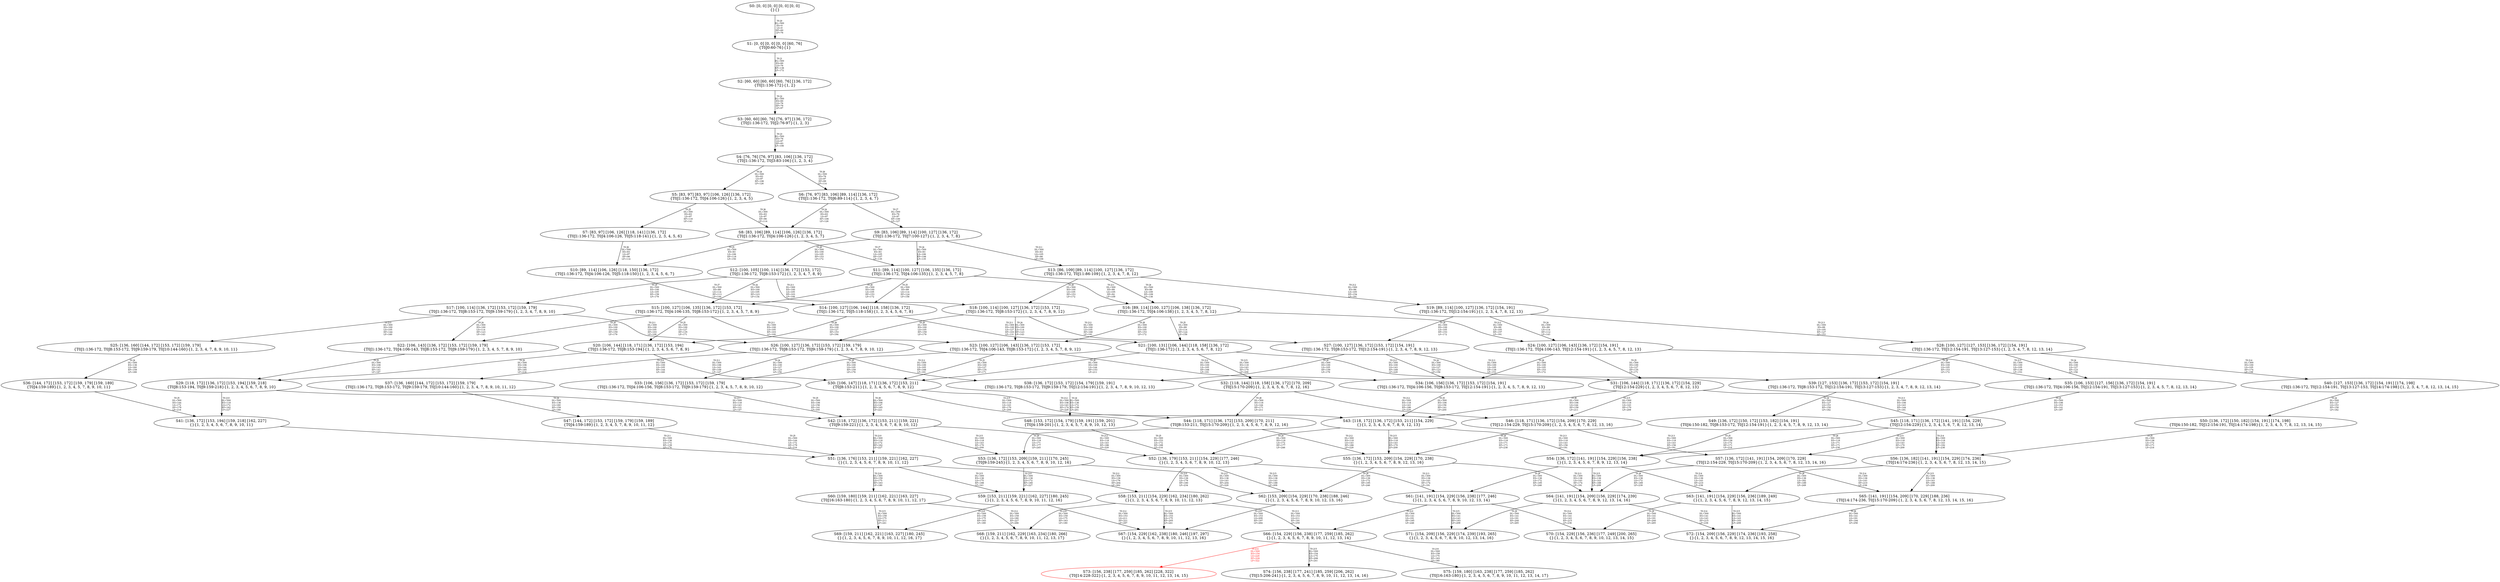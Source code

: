 digraph {
	S0[label="S0: [0, 0] [0, 0] [0, 0] [0, 0] \n{}{}"];
	S1[label="S1: [0, 0] [0, 0] [0, 0] [60, 76] \n{T0J0:60-76}{1}"];
	S2[label="S2: [60, 60] [60, 60] [60, 76] [136, 172] \n{T0J1:136-172}{1, 2}"];
	S3[label="S3: [60, 60] [60, 76] [76, 97] [136, 172] \n{T0J1:136-172, T0J2:76-97}{1, 2, 3}"];
	S4[label="S4: [76, 76] [76, 97] [83, 106] [136, 172] \n{T0J1:136-172, T0J3:83-106}{1, 2, 3, 4}"];
	S5[label="S5: [83, 97] [83, 97] [106, 126] [136, 172] \n{T0J1:136-172, T0J4:106-126}{1, 2, 3, 4, 5}"];
	S6[label="S6: [76, 97] [83, 106] [89, 114] [136, 172] \n{T0J1:136-172, T0J6:89-114}{1, 2, 3, 4, 7}"];
	S7[label="S7: [83, 97] [106, 126] [118, 141] [136, 172] \n{T0J1:136-172, T0J4:106-126, T0J5:118-141}{1, 2, 3, 4, 5, 6}"];
	S8[label="S8: [83, 106] [89, 114] [106, 126] [136, 172] \n{T0J1:136-172, T0J4:106-126}{1, 2, 3, 4, 5, 7}"];
	S9[label="S9: [83, 106] [89, 114] [100, 127] [136, 172] \n{T0J1:136-172, T0J7:100-127}{1, 2, 3, 4, 7, 8}"];
	S10[label="S10: [89, 114] [106, 126] [118, 150] [136, 172] \n{T0J1:136-172, T0J4:106-126, T0J5:118-150}{1, 2, 3, 4, 5, 6, 7}"];
	S11[label="S11: [89, 114] [100, 127] [106, 135] [136, 172] \n{T0J1:136-172, T0J4:106-135}{1, 2, 3, 4, 5, 7, 8}"];
	S12[label="S12: [100, 105] [100, 114] [136, 172] [153, 172] \n{T0J1:136-172, T0J8:153-172}{1, 2, 3, 4, 7, 8, 9}"];
	S13[label="S13: [86, 109] [89, 114] [100, 127] [136, 172] \n{T0J1:136-172, T0J11:86-109}{1, 2, 3, 4, 7, 8, 12}"];
	S14[label="S14: [100, 127] [106, 144] [118, 158] [136, 172] \n{T0J1:136-172, T0J5:118-158}{1, 2, 3, 4, 5, 6, 7, 8}"];
	S15[label="S15: [100, 127] [106, 135] [136, 172] [153, 172] \n{T0J1:136-172, T0J4:106-135, T0J8:153-172}{1, 2, 3, 4, 5, 7, 8, 9}"];
	S16[label="S16: [89, 114] [100, 127] [106, 138] [136, 172] \n{T0J1:136-172, T0J4:106-138}{1, 2, 3, 4, 5, 7, 8, 12}"];
	S17[label="S17: [100, 114] [136, 172] [153, 172] [159, 179] \n{T0J1:136-172, T0J8:153-172, T0J9:159-179}{1, 2, 3, 4, 7, 8, 9, 10}"];
	S18[label="S18: [100, 114] [100, 127] [136, 172] [153, 172] \n{T0J1:136-172, T0J8:153-172}{1, 2, 3, 4, 7, 8, 9, 12}"];
	S19[label="S19: [89, 114] [100, 127] [136, 172] [154, 191] \n{T0J1:136-172, T0J12:154-191}{1, 2, 3, 4, 7, 8, 12, 13}"];
	S20[label="S20: [106, 144] [118, 171] [136, 172] [153, 194] \n{T0J1:136-172, T0J8:153-194}{1, 2, 3, 4, 5, 6, 7, 8, 9}"];
	S21[label="S21: [100, 131] [106, 144] [118, 158] [136, 172] \n{T0J1:136-172}{1, 2, 3, 4, 5, 6, 7, 8, 12}"];
	S22[label="S22: [106, 143] [136, 172] [153, 172] [159, 179] \n{T0J1:136-172, T0J4:106-143, T0J8:153-172, T0J9:159-179}{1, 2, 3, 4, 5, 7, 8, 9, 10}"];
	S23[label="S23: [100, 127] [106, 143] [136, 172] [153, 172] \n{T0J1:136-172, T0J4:106-143, T0J8:153-172}{1, 2, 3, 4, 5, 7, 8, 9, 12}"];
	S24[label="S24: [100, 127] [106, 143] [136, 172] [154, 191] \n{T0J1:136-172, T0J4:106-143, T0J12:154-191}{1, 2, 3, 4, 5, 7, 8, 12, 13}"];
	S25[label="S25: [136, 160] [144, 172] [153, 172] [159, 179] \n{T0J1:136-172, T0J8:153-172, T0J9:159-179, T0J10:144-160}{1, 2, 3, 4, 7, 8, 9, 10, 11}"];
	S26[label="S26: [100, 127] [136, 172] [153, 172] [159, 179] \n{T0J1:136-172, T0J8:153-172, T0J9:159-179}{1, 2, 3, 4, 7, 8, 9, 10, 12}"];
	S27[label="S27: [100, 127] [136, 172] [153, 172] [154, 191] \n{T0J1:136-172, T0J8:153-172, T0J12:154-191}{1, 2, 3, 4, 7, 8, 9, 12, 13}"];
	S28[label="S28: [100, 127] [127, 153] [136, 172] [154, 191] \n{T0J1:136-172, T0J12:154-191, T0J13:127-153}{1, 2, 3, 4, 7, 8, 12, 13, 14}"];
	S29[label="S29: [118, 172] [136, 172] [153, 194] [159, 218] \n{T0J8:153-194, T0J9:159-218}{1, 2, 3, 4, 5, 6, 7, 8, 9, 10}"];
	S30[label="S30: [106, 147] [118, 171] [136, 172] [153, 211] \n{T0J8:153-211}{1, 2, 3, 4, 5, 6, 7, 8, 9, 12}"];
	S31[label="S31: [106, 144] [118, 171] [136, 172] [154, 229] \n{T0J12:154-229}{1, 2, 3, 4, 5, 6, 7, 8, 12, 13}"];
	S32[label="S32: [118, 144] [118, 158] [136, 172] [170, 209] \n{T0J15:170-209}{1, 2, 3, 4, 5, 6, 7, 8, 12, 16}"];
	S33[label="S33: [106, 156] [136, 172] [153, 172] [159, 179] \n{T0J1:136-172, T0J4:106-156, T0J8:153-172, T0J9:159-179}{1, 2, 3, 4, 5, 7, 8, 9, 10, 12}"];
	S34[label="S34: [106, 156] [136, 172] [153, 172] [154, 191] \n{T0J1:136-172, T0J4:106-156, T0J8:153-172, T0J12:154-191}{1, 2, 3, 4, 5, 7, 8, 9, 12, 13}"];
	S35[label="S35: [106, 153] [127, 156] [136, 172] [154, 191] \n{T0J1:136-172, T0J4:106-156, T0J12:154-191, T0J13:127-153}{1, 2, 3, 4, 5, 7, 8, 12, 13, 14}"];
	S36[label="S36: [144, 172] [153, 172] [159, 179] [159, 189] \n{T0J4:159-189}{1, 2, 3, 4, 5, 7, 8, 9, 10, 11}"];
	S37[label="S37: [136, 160] [144, 172] [153, 172] [159, 179] \n{T0J1:136-172, T0J8:153-172, T0J9:159-179, T0J10:144-160}{1, 2, 3, 4, 7, 8, 9, 10, 11, 12}"];
	S38[label="S38: [136, 172] [153, 172] [154, 179] [159, 191] \n{T0J1:136-172, T0J8:153-172, T0J9:159-179, T0J12:154-191}{1, 2, 3, 4, 7, 8, 9, 10, 12, 13}"];
	S39[label="S39: [127, 153] [136, 172] [153, 172] [154, 191] \n{T0J1:136-172, T0J8:153-172, T0J12:154-191, T0J13:127-153}{1, 2, 3, 4, 7, 8, 9, 12, 13, 14}"];
	S40[label="S40: [127, 153] [136, 172] [154, 191] [174, 198] \n{T0J1:136-172, T0J12:154-191, T0J13:127-153, T0J14:174-198}{1, 2, 3, 4, 7, 8, 12, 13, 14, 15}"];
	S41[label="S41: [136, 172] [153, 194] [159, 218] [162, 227] \n{}{1, 2, 3, 4, 5, 6, 7, 8, 9, 10, 11}"];
	S42[label="S42: [118, 172] [136, 172] [153, 211] [159, 221] \n{T0J9:159-221}{1, 2, 3, 4, 5, 6, 7, 8, 9, 10, 12}"];
	S43[label="S43: [118, 172] [136, 172] [153, 211] [154, 229] \n{}{1, 2, 3, 4, 5, 6, 7, 8, 9, 12, 13}"];
	S44[label="S44: [118, 171] [136, 172] [153, 209] [170, 211] \n{T0J8:153-211, T0J15:170-209}{1, 2, 3, 4, 5, 6, 7, 8, 9, 12, 16}"];
	S45[label="S45: [118, 171] [136, 172] [141, 191] [154, 229] \n{T0J12:154-229}{1, 2, 3, 4, 5, 6, 7, 8, 12, 13, 14}"];
	S46[label="S46: [118, 171] [136, 172] [154, 209] [170, 229] \n{T0J12:154-229, T0J15:170-209}{1, 2, 3, 4, 5, 6, 7, 8, 12, 13, 16}"];
	S47[label="S47: [144, 172] [153, 172] [159, 179] [159, 189] \n{T0J4:159-189}{1, 2, 3, 4, 5, 7, 8, 9, 10, 11, 12}"];
	S48[label="S48: [153, 172] [154, 179] [159, 191] [159, 201] \n{T0J4:159-201}{1, 2, 3, 4, 5, 7, 8, 9, 10, 12, 13}"];
	S49[label="S49: [136, 172] [150, 172] [153, 182] [154, 191] \n{T0J4:150-182, T0J8:153-172, T0J12:154-191}{1, 2, 3, 4, 5, 7, 8, 9, 12, 13, 14}"];
	S50[label="S50: [136, 172] [150, 182] [154, 191] [174, 198] \n{T0J4:150-182, T0J12:154-191, T0J14:174-198}{1, 2, 3, 4, 5, 7, 8, 12, 13, 14, 15}"];
	S51[label="S51: [136, 176] [153, 211] [159, 221] [162, 227] \n{}{1, 2, 3, 4, 5, 6, 7, 8, 9, 10, 11, 12}"];
	S52[label="S52: [136, 179] [153, 211] [154, 229] [177, 246] \n{}{1, 2, 3, 4, 5, 6, 7, 8, 9, 10, 12, 13}"];
	S53[label="S53: [136, 172] [153, 209] [159, 211] [170, 245] \n{T0J9:159-245}{1, 2, 3, 4, 5, 6, 7, 8, 9, 10, 12, 16}"];
	S54[label="S54: [136, 172] [141, 191] [154, 229] [156, 238] \n{}{1, 2, 3, 4, 5, 6, 7, 8, 9, 12, 13, 14}"];
	S55[label="S55: [136, 172] [153, 209] [154, 229] [170, 238] \n{}{1, 2, 3, 4, 5, 6, 7, 8, 9, 12, 13, 16}"];
	S56[label="S56: [136, 182] [141, 191] [154, 229] [174, 236] \n{T0J14:174-236}{1, 2, 3, 4, 5, 6, 7, 8, 12, 13, 14, 15}"];
	S57[label="S57: [136, 172] [141, 191] [154, 209] [170, 229] \n{T0J12:154-229, T0J15:170-209}{1, 2, 3, 4, 5, 6, 7, 8, 12, 13, 14, 16}"];
	S58[label="S58: [153, 211] [154, 229] [162, 234] [180, 262] \n{}{1, 2, 3, 4, 5, 6, 7, 8, 9, 10, 11, 12, 13}"];
	S59[label="S59: [153, 211] [159, 221] [162, 227] [180, 245] \n{}{1, 2, 3, 4, 5, 6, 7, 8, 9, 10, 11, 12, 16}"];
	S60[label="S60: [159, 180] [159, 211] [162, 221] [163, 227] \n{T0J16:163-180}{1, 2, 3, 4, 5, 6, 7, 8, 9, 10, 11, 12, 17}"];
	S61[label="S61: [141, 191] [154, 229] [156, 238] [177, 246] \n{}{1, 2, 3, 4, 5, 6, 7, 8, 9, 10, 12, 13, 14}"];
	S62[label="S62: [153, 209] [154, 229] [170, 238] [188, 246] \n{}{1, 2, 3, 4, 5, 6, 7, 8, 9, 10, 12, 13, 16}"];
	S63[label="S63: [141, 191] [154, 229] [156, 236] [189, 249] \n{}{1, 2, 3, 4, 5, 6, 7, 8, 9, 12, 13, 14, 15}"];
	S64[label="S64: [141, 191] [154, 209] [156, 229] [174, 239] \n{}{1, 2, 3, 4, 5, 6, 7, 8, 9, 12, 13, 14, 16}"];
	S65[label="S65: [141, 191] [154, 209] [170, 229] [188, 236] \n{T0J14:174-236, T0J15:170-209}{1, 2, 3, 4, 5, 6, 7, 8, 12, 13, 14, 15, 16}"];
	S66[label="S66: [154, 229] [156, 238] [177, 259] [185, 262] \n{}{1, 2, 3, 4, 5, 6, 7, 8, 9, 10, 11, 12, 13, 14}"];
	S67[label="S67: [154, 229] [162, 238] [180, 246] [197, 297] \n{}{1, 2, 3, 4, 5, 6, 7, 8, 9, 10, 11, 12, 13, 16}"];
	S68[label="S68: [159, 211] [162, 229] [163, 234] [180, 266] \n{}{1, 2, 3, 4, 5, 6, 7, 8, 9, 10, 11, 12, 13, 17}"];
	S69[label="S69: [159, 211] [162, 221] [163, 227] [180, 245] \n{}{1, 2, 3, 4, 5, 6, 7, 8, 9, 10, 11, 12, 16, 17}"];
	S70[label="S70: [154, 229] [156, 236] [177, 249] [200, 265] \n{}{1, 2, 3, 4, 5, 6, 7, 8, 9, 10, 12, 13, 14, 15}"];
	S71[label="S71: [154, 209] [156, 229] [174, 239] [193, 265] \n{}{1, 2, 3, 4, 5, 6, 7, 8, 9, 10, 12, 13, 14, 16}"];
	S72[label="S72: [154, 209] [156, 229] [174, 236] [193, 258] \n{}{1, 2, 3, 4, 5, 6, 7, 8, 9, 12, 13, 14, 15, 16}"];
	S73[label="S73: [156, 238] [177, 259] [185, 262] [228, 322] \n{T0J14:228-322}{1, 2, 3, 4, 5, 6, 7, 8, 9, 10, 11, 12, 13, 14, 15}"];
	S74[label="S74: [156, 238] [177, 241] [185, 259] [206, 262] \n{T0J15:206-241}{1, 2, 3, 4, 5, 6, 7, 8, 9, 10, 11, 12, 13, 14, 16}"];
	S75[label="S75: [159, 180] [163, 238] [177, 259] [185, 262] \n{T0J16:163-180}{1, 2, 3, 4, 5, 6, 7, 8, 9, 10, 11, 12, 13, 14, 17}"];
	S0 -> S1[label="T0 J0\nDL=300\nES=0\nLS=0\nEF=60\nLF=76",fontsize=8];
	S1 -> S2[label="T0 J1\nDL=300\nES=60\nLS=76\nEF=136\nLF=172",fontsize=8];
	S2 -> S3[label="T0 J2\nDL=300\nES=60\nLS=76\nEF=76\nLF=97",fontsize=8];
	S3 -> S4[label="T0 J3\nDL=300\nES=76\nLS=97\nEF=83\nLF=106",fontsize=8];
	S4 -> S5[label="T0 J4\nDL=300\nES=83\nLS=97\nEF=106\nLF=126",fontsize=8];
	S4 -> S6[label="T0 J6\nDL=300\nES=76\nLS=97\nEF=89\nLF=114",fontsize=8];
	S5 -> S7[label="T0 J5\nDL=300\nES=83\nLS=97\nEF=118\nLF=141",fontsize=8];
	S5 -> S8[label="T0 J6\nDL=300\nES=83\nLS=97\nEF=96\nLF=114",fontsize=8];
	S6 -> S8[label="T0 J4\nDL=300\nES=83\nLS=97\nEF=106\nLF=126",fontsize=8];
	S6 -> S9[label="T0 J7\nDL=300\nES=76\nLS=97\nEF=100\nLF=127",fontsize=8];
	S7 -> S10[label="T0 J6\nDL=300\nES=83\nLS=97\nEF=96\nLF=114",fontsize=8];
	S8 -> S10[label="T0 J5\nDL=300\nES=83\nLS=106\nEF=118\nLF=150",fontsize=8];
	S8 -> S11[label="T0 J7\nDL=300\nES=83\nLS=105\nEF=107\nLF=135",fontsize=8];
	S9 -> S11[label="T0 J4\nDL=300\nES=83\nLS=106\nEF=106\nLF=135",fontsize=8];
	S9 -> S12[label="T0 J8\nDL=300\nES=100\nLS=105\nEF=153\nLF=172",fontsize=8];
	S9 -> S13[label="T0 J11\nDL=300\nES=83\nLS=105\nEF=86\nLF=109",fontsize=8];
	S10 -> S14[label="T0 J7\nDL=300\nES=89\nLS=114\nEF=113\nLF=144",fontsize=8];
	S11 -> S14[label="T0 J5\nDL=300\nES=89\nLS=114\nEF=124\nLF=158",fontsize=8];
	S11 -> S15[label="T0 J8\nDL=300\nES=100\nLS=105\nEF=153\nLF=172",fontsize=8];
	S11 -> S16[label="T0 J11\nDL=300\nES=89\nLS=105\nEF=92\nLF=109",fontsize=8];
	S12 -> S15[label="T0 J4\nDL=300\nES=100\nLS=105\nEF=123\nLF=134",fontsize=8];
	S12 -> S17[label="T0 J9\nDL=300\nES=100\nLS=105\nEF=159\nLF=179",fontsize=8];
	S12 -> S18[label="T0 J11\nDL=300\nES=100\nLS=105\nEF=103\nLF=109",fontsize=8];
	S13 -> S16[label="T0 J4\nDL=300\nES=86\nLS=109\nEF=109\nLF=138",fontsize=8];
	S13 -> S18[label="T0 J8\nDL=300\nES=100\nLS=105\nEF=153\nLF=172",fontsize=8];
	S13 -> S19[label="T0 J12\nDL=300\nES=86\nLS=105\nEF=154\nLF=191",fontsize=8];
	S14 -> S20[label="T0 J8\nDL=300\nES=100\nLS=127\nEF=153\nLF=194",fontsize=8];
	S14 -> S21[label="T0 J11\nDL=300\nES=100\nLS=127\nEF=103\nLF=131",fontsize=8];
	S15 -> S20[label="T0 J5\nDL=300\nES=100\nLS=127\nEF=135\nLF=171",fontsize=8];
	S15 -> S22[label="T0 J9\nDL=300\nES=100\nLS=105\nEF=159\nLF=179",fontsize=8];
	S15 -> S23[label="T0 J11\nDL=300\nES=100\nLS=105\nEF=103\nLF=109",fontsize=8];
	S16 -> S21[label="T0 J5\nDL=300\nES=89\nLS=114\nEF=124\nLF=158",fontsize=8];
	S16 -> S23[label="T0 J8\nDL=300\nES=100\nLS=105\nEF=153\nLF=172",fontsize=8];
	S16 -> S24[label="T0 J12\nDL=300\nES=89\nLS=105\nEF=157\nLF=191",fontsize=8];
	S17 -> S22[label="T0 J4\nDL=300\nES=100\nLS=114\nEF=123\nLF=143",fontsize=8];
	S17 -> S25[label="T0 J10\nDL=300\nES=100\nLS=105\nEF=144\nLF=160",fontsize=8];
	S17 -> S26[label="T0 J11\nDL=300\nES=100\nLS=105\nEF=103\nLF=109",fontsize=8];
	S18 -> S23[label="T0 J4\nDL=300\nES=100\nLS=114\nEF=123\nLF=143",fontsize=8];
	S18 -> S26[label="T0 J9\nDL=300\nES=100\nLS=105\nEF=159\nLF=179",fontsize=8];
	S18 -> S27[label="T0 J12\nDL=300\nES=100\nLS=105\nEF=168\nLF=191",fontsize=8];
	S19 -> S24[label="T0 J4\nDL=300\nES=89\nLS=114\nEF=112\nLF=143",fontsize=8];
	S19 -> S27[label="T0 J8\nDL=300\nES=100\nLS=105\nEF=153\nLF=172",fontsize=8];
	S19 -> S28[label="T0 J13\nDL=300\nES=89\nLS=105\nEF=127\nLF=153",fontsize=8];
	S20 -> S29[label="T0 J9\nDL=300\nES=106\nLS=144\nEF=165\nLF=218",fontsize=8];
	S20 -> S30[label="T0 J11\nDL=300\nES=106\nLS=143\nEF=109\nLF=147",fontsize=8];
	S21 -> S30[label="T0 J8\nDL=300\nES=100\nLS=144\nEF=153\nLF=211",fontsize=8];
	S21 -> S31[label="T0 J12\nDL=300\nES=100\nLS=143\nEF=168\nLF=229",fontsize=8];
	S21 -> S32[label="T0 J15\nDL=300\nES=118\nLS=143\nEF=170\nLF=209",fontsize=8];
	S22 -> S29[label="T0 J5\nDL=300\nES=106\nLS=143\nEF=141\nLF=187",fontsize=8];
	S23 -> S30[label="T0 J5\nDL=300\nES=100\nLS=127\nEF=135\nLF=171",fontsize=8];
	S23 -> S33[label="T0 J9\nDL=300\nES=100\nLS=105\nEF=159\nLF=179",fontsize=8];
	S23 -> S34[label="T0 J12\nDL=300\nES=100\nLS=105\nEF=168\nLF=191",fontsize=8];
	S24 -> S31[label="T0 J5\nDL=300\nES=100\nLS=127\nEF=135\nLF=171",fontsize=8];
	S24 -> S34[label="T0 J8\nDL=300\nES=100\nLS=105\nEF=153\nLF=172",fontsize=8];
	S24 -> S35[label="T0 J13\nDL=300\nES=100\nLS=105\nEF=138\nLF=153",fontsize=8];
	S25 -> S36[label="T0 J4\nDL=300\nES=136\nLS=160\nEF=159\nLF=189",fontsize=8];
	S26 -> S33[label="T0 J4\nDL=300\nES=100\nLS=127\nEF=123\nLF=156",fontsize=8];
	S26 -> S37[label="T0 J10\nDL=300\nES=100\nLS=105\nEF=144\nLF=160",fontsize=8];
	S26 -> S38[label="T0 J12\nDL=300\nES=100\nLS=105\nEF=168\nLF=191",fontsize=8];
	S27 -> S34[label="T0 J4\nDL=300\nES=100\nLS=127\nEF=123\nLF=156",fontsize=8];
	S27 -> S38[label="T0 J9\nDL=300\nES=100\nLS=105\nEF=159\nLF=179",fontsize=8];
	S27 -> S39[label="T0 J13\nDL=300\nES=100\nLS=105\nEF=138\nLF=153",fontsize=8];
	S28 -> S35[label="T0 J4\nDL=300\nES=100\nLS=127\nEF=123\nLF=156",fontsize=8];
	S28 -> S39[label="T0 J8\nDL=300\nES=100\nLS=105\nEF=153\nLF=172",fontsize=8];
	S28 -> S40[label="T0 J14\nDL=300\nES=100\nLS=105\nEF=174\nLF=198",fontsize=8];
	S29 -> S41[label="T0 J10\nDL=300\nES=118\nLS=172\nEF=162\nLF=227",fontsize=8];
	S29 -> S42[label="T0 J11\nDL=300\nES=118\nLS=143\nEF=121\nLF=147",fontsize=8];
	S30 -> S42[label="T0 J9\nDL=300\nES=106\nLS=147\nEF=165\nLF=221",fontsize=8];
	S30 -> S43[label="T0 J12\nDL=300\nES=106\nLS=143\nEF=174\nLF=229",fontsize=8];
	S30 -> S44[label="T0 J15\nDL=300\nES=118\nLS=143\nEF=170\nLF=209",fontsize=8];
	S31 -> S43[label="T0 J8\nDL=300\nES=106\nLS=144\nEF=159\nLF=211",fontsize=8];
	S31 -> S45[label="T0 J13\nDL=300\nES=106\nLS=143\nEF=144\nLF=191",fontsize=8];
	S31 -> S46[label="T0 J15\nDL=300\nES=118\nLS=143\nEF=170\nLF=209",fontsize=8];
	S32 -> S44[label="T0 J8\nDL=300\nES=118\nLS=144\nEF=171\nLF=211",fontsize=8];
	S32 -> S46[label="T0 J12\nDL=300\nES=118\nLS=143\nEF=186\nLF=229",fontsize=8];
	S33 -> S42[label="T0 J5\nDL=300\nES=106\nLS=156\nEF=141\nLF=200",fontsize=8];
	S34 -> S43[label="T0 J5\nDL=300\nES=106\nLS=156\nEF=141\nLF=200",fontsize=8];
	S35 -> S45[label="T0 J5\nDL=300\nES=106\nLS=153\nEF=141\nLF=197",fontsize=8];
	S36 -> S41[label="T0 J5\nDL=300\nES=144\nLS=172\nEF=179\nLF=216",fontsize=8];
	S37 -> S47[label="T0 J4\nDL=300\nES=136\nLS=160\nEF=159\nLF=189",fontsize=8];
	S38 -> S48[label="T0 J4\nDL=300\nES=136\nLS=172\nEF=159\nLF=201",fontsize=8];
	S39 -> S49[label="T0 J4\nDL=300\nES=127\nLS=153\nEF=150\nLF=182",fontsize=8];
	S40 -> S50[label="T0 J4\nDL=300\nES=127\nLS=153\nEF=150\nLF=182",fontsize=8];
	S41 -> S51[label="T0 J11\nDL=300\nES=136\nLS=172\nEF=139\nLF=176",fontsize=8];
	S42 -> S51[label="T0 J10\nDL=300\nES=118\nLS=172\nEF=162\nLF=227",fontsize=8];
	S42 -> S52[label="T0 J12\nDL=300\nES=118\nLS=143\nEF=186\nLF=229",fontsize=8];
	S42 -> S53[label="T0 J15\nDL=300\nES=118\nLS=143\nEF=170\nLF=209",fontsize=8];
	S43 -> S52[label="T0 J9\nDL=300\nES=118\nLS=172\nEF=177\nLF=246",fontsize=8];
	S43 -> S54[label="T0 J13\nDL=300\nES=118\nLS=143\nEF=156\nLF=191",fontsize=8];
	S43 -> S55[label="T0 J15\nDL=300\nES=118\nLS=143\nEF=170\nLF=209",fontsize=8];
	S44 -> S53[label="T0 J9\nDL=300\nES=118\nLS=171\nEF=177\nLF=245",fontsize=8];
	S44 -> S55[label="T0 J12\nDL=300\nES=118\nLS=143\nEF=186\nLF=229",fontsize=8];
	S45 -> S54[label="T0 J8\nDL=300\nES=118\nLS=171\nEF=171\nLF=238",fontsize=8];
	S45 -> S56[label="T0 J14\nDL=300\nES=118\nLS=143\nEF=192\nLF=236",fontsize=8];
	S45 -> S57[label="T0 J15\nDL=300\nES=118\nLS=143\nEF=170\nLF=209",fontsize=8];
	S46 -> S55[label="T0 J8\nDL=300\nES=118\nLS=171\nEF=171\nLF=238",fontsize=8];
	S46 -> S57[label="T0 J13\nDL=300\nES=118\nLS=143\nEF=156\nLF=191",fontsize=8];
	S47 -> S51[label="T0 J5\nDL=300\nES=144\nLS=172\nEF=179\nLF=216",fontsize=8];
	S48 -> S52[label="T0 J5\nDL=300\nES=153\nLS=172\nEF=188\nLF=216",fontsize=8];
	S49 -> S54[label="T0 J5\nDL=300\nES=136\nLS=172\nEF=171\nLF=216",fontsize=8];
	S50 -> S56[label="T0 J5\nDL=300\nES=136\nLS=172\nEF=171\nLF=216",fontsize=8];
	S51 -> S58[label="T0 J12\nDL=300\nES=136\nLS=176\nEF=204\nLF=262",fontsize=8];
	S51 -> S59[label="T0 J15\nDL=300\nES=136\nLS=175\nEF=188\nLF=241",fontsize=8];
	S51 -> S60[label="T0 J16\nDL=300\nES=159\nLS=175\nEF=163\nLF=180",fontsize=8];
	S52 -> S58[label="T0 J10\nDL=300\nES=136\nLS=179\nEF=180\nLF=234",fontsize=8];
	S52 -> S61[label="T0 J13\nDL=300\nES=136\nLS=143\nEF=174\nLF=191",fontsize=8];
	S52 -> S62[label="T0 J15\nDL=300\nES=136\nLS=143\nEF=188\nLF=209",fontsize=8];
	S53 -> S59[label="T0 J10\nDL=300\nES=136\nLS=172\nEF=180\nLF=227",fontsize=8];
	S53 -> S62[label="T0 J12\nDL=300\nES=136\nLS=143\nEF=204\nLF=229",fontsize=8];
	S54 -> S61[label="T0 J9\nDL=300\nES=136\nLS=172\nEF=195\nLF=246",fontsize=8];
	S54 -> S63[label="T0 J14\nDL=300\nES=136\nLS=143\nEF=210\nLF=236",fontsize=8];
	S54 -> S64[label="T0 J15\nDL=300\nES=136\nLS=143\nEF=188\nLF=209",fontsize=8];
	S55 -> S62[label="T0 J9\nDL=300\nES=136\nLS=172\nEF=195\nLF=246",fontsize=8];
	S55 -> S64[label="T0 J13\nDL=300\nES=136\nLS=143\nEF=174\nLF=191",fontsize=8];
	S56 -> S63[label="T0 J8\nDL=300\nES=136\nLS=182\nEF=189\nLF=249",fontsize=8];
	S56 -> S65[label="T0 J15\nDL=300\nES=136\nLS=143\nEF=188\nLF=209",fontsize=8];
	S57 -> S64[label="T0 J8\nDL=300\nES=136\nLS=172\nEF=189\nLF=239",fontsize=8];
	S57 -> S65[label="T0 J14\nDL=300\nES=136\nLS=143\nEF=210\nLF=236",fontsize=8];
	S58 -> S66[label="T0 J13\nDL=300\nES=153\nLS=211\nEF=191\nLF=259",fontsize=8];
	S58 -> S67[label="T0 J15\nDL=300\nES=153\nLS=175\nEF=205\nLF=241",fontsize=8];
	S58 -> S68[label="T0 J16\nDL=300\nES=159\nLS=175\nEF=163\nLF=180",fontsize=8];
	S59 -> S67[label="T0 J12\nDL=300\nES=153\nLS=211\nEF=221\nLF=297",fontsize=8];
	S59 -> S69[label="T0 J16\nDL=300\nES=159\nLS=175\nEF=163\nLF=180",fontsize=8];
	S60 -> S68[label="T0 J12\nDL=300\nES=159\nLS=180\nEF=227\nLF=266",fontsize=8];
	S60 -> S69[label="T0 J15\nDL=300\nES=159\nLS=175\nEF=211\nLF=241",fontsize=8];
	S61 -> S66[label="T0 J10\nDL=300\nES=141\nLS=191\nEF=185\nLF=246",fontsize=8];
	S61 -> S70[label="T0 J14\nDL=300\nES=141\nLS=143\nEF=215\nLF=236",fontsize=8];
	S61 -> S71[label="T0 J15\nDL=300\nES=141\nLS=143\nEF=193\nLF=209",fontsize=8];
	S62 -> S67[label="T0 J10\nDL=300\nES=153\nLS=209\nEF=197\nLF=264",fontsize=8];
	S63 -> S70[label="T0 J9\nDL=300\nES=141\nLS=191\nEF=200\nLF=265",fontsize=8];
	S63 -> S72[label="T0 J15\nDL=300\nES=141\nLS=143\nEF=193\nLF=209",fontsize=8];
	S64 -> S71[label="T0 J9\nDL=300\nES=141\nLS=191\nEF=200\nLF=265",fontsize=8];
	S64 -> S72[label="T0 J14\nDL=300\nES=141\nLS=143\nEF=215\nLF=236",fontsize=8];
	S65 -> S72[label="T0 J8\nDL=300\nES=141\nLS=191\nEF=194\nLF=258",fontsize=8];
	S66 -> S73[label="T0 J14\nDL=300\nES=154\nLS=229\nEF=228\nLF=322",color=Red,fontcolor=Red,fontsize=8];
S73[color=Red];
	S66 -> S74[label="T0 J15\nDL=300\nES=154\nLS=175\nEF=206\nLF=241",fontsize=8];
	S66 -> S75[label="T0 J16\nDL=300\nES=159\nLS=175\nEF=163\nLF=180",fontsize=8];
}
